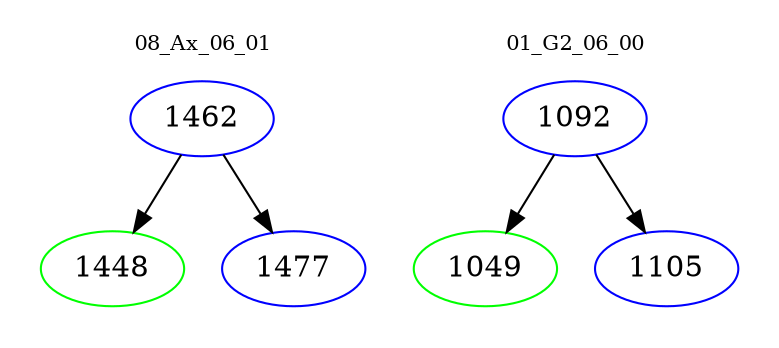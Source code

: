 digraph{
subgraph cluster_0 {
color = white
label = "08_Ax_06_01";
fontsize=10;
T0_1462 [label="1462", color="blue"]
T0_1462 -> T0_1448 [color="black"]
T0_1448 [label="1448", color="green"]
T0_1462 -> T0_1477 [color="black"]
T0_1477 [label="1477", color="blue"]
}
subgraph cluster_1 {
color = white
label = "01_G2_06_00";
fontsize=10;
T1_1092 [label="1092", color="blue"]
T1_1092 -> T1_1049 [color="black"]
T1_1049 [label="1049", color="green"]
T1_1092 -> T1_1105 [color="black"]
T1_1105 [label="1105", color="blue"]
}
}
